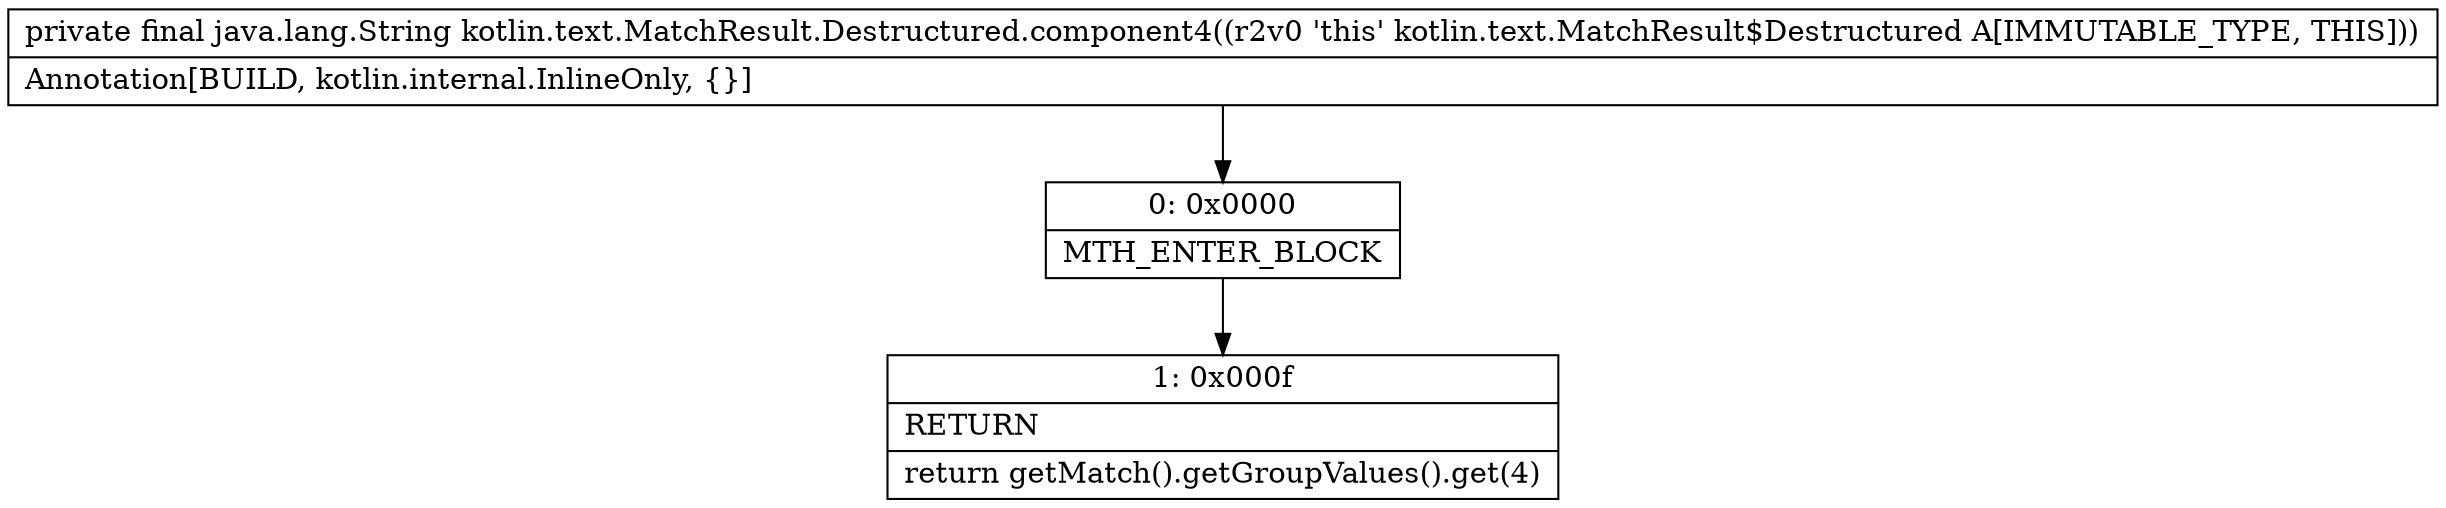 digraph "CFG forkotlin.text.MatchResult.Destructured.component4()Ljava\/lang\/String;" {
Node_0 [shape=record,label="{0\:\ 0x0000|MTH_ENTER_BLOCK\l}"];
Node_1 [shape=record,label="{1\:\ 0x000f|RETURN\l|return getMatch().getGroupValues().get(4)\l}"];
MethodNode[shape=record,label="{private final java.lang.String kotlin.text.MatchResult.Destructured.component4((r2v0 'this' kotlin.text.MatchResult$Destructured A[IMMUTABLE_TYPE, THIS]))  | Annotation[BUILD, kotlin.internal.InlineOnly, \{\}]\l}"];
MethodNode -> Node_0;
Node_0 -> Node_1;
}

